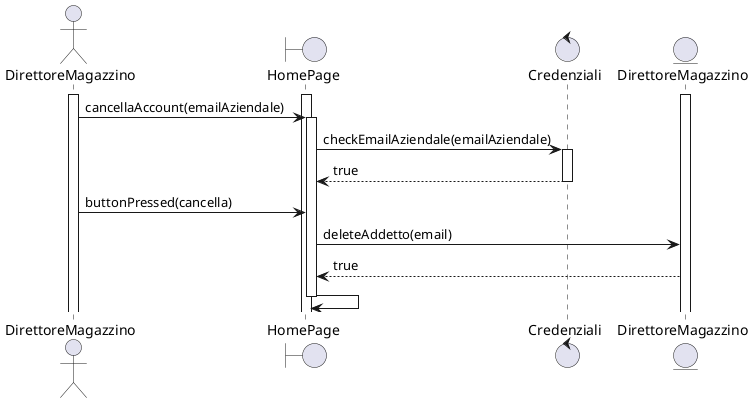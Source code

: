 @startuml

    actor DirettoreMagazzino
    boundary HomePage
    control Credenziali
    entity DirettoreMagazzino as DirettoreMagazzinoE


    activate DirettoreMagazzino 
    activate DirettoreMagazzinoE
    activate HomePage
    DirettoreMagazzino -> HomePage : cancellaAccount(emailAziendale)
    activate HomePage
    HomePage -> Credenziali : checkEmailAziendale(emailAziendale)
    activate Credenziali
    Credenziali --> HomePage : true
    deactivate Credenziali
    DirettoreMagazzino -> HomePage : buttonPressed(cancella)
    HomePage -> DirettoreMagazzinoE : deleteAddetto(email)
    DirettoreMagazzinoE --> HomePage : true
    HomePage -> HomePage
    deactivate HomePage

@enduml